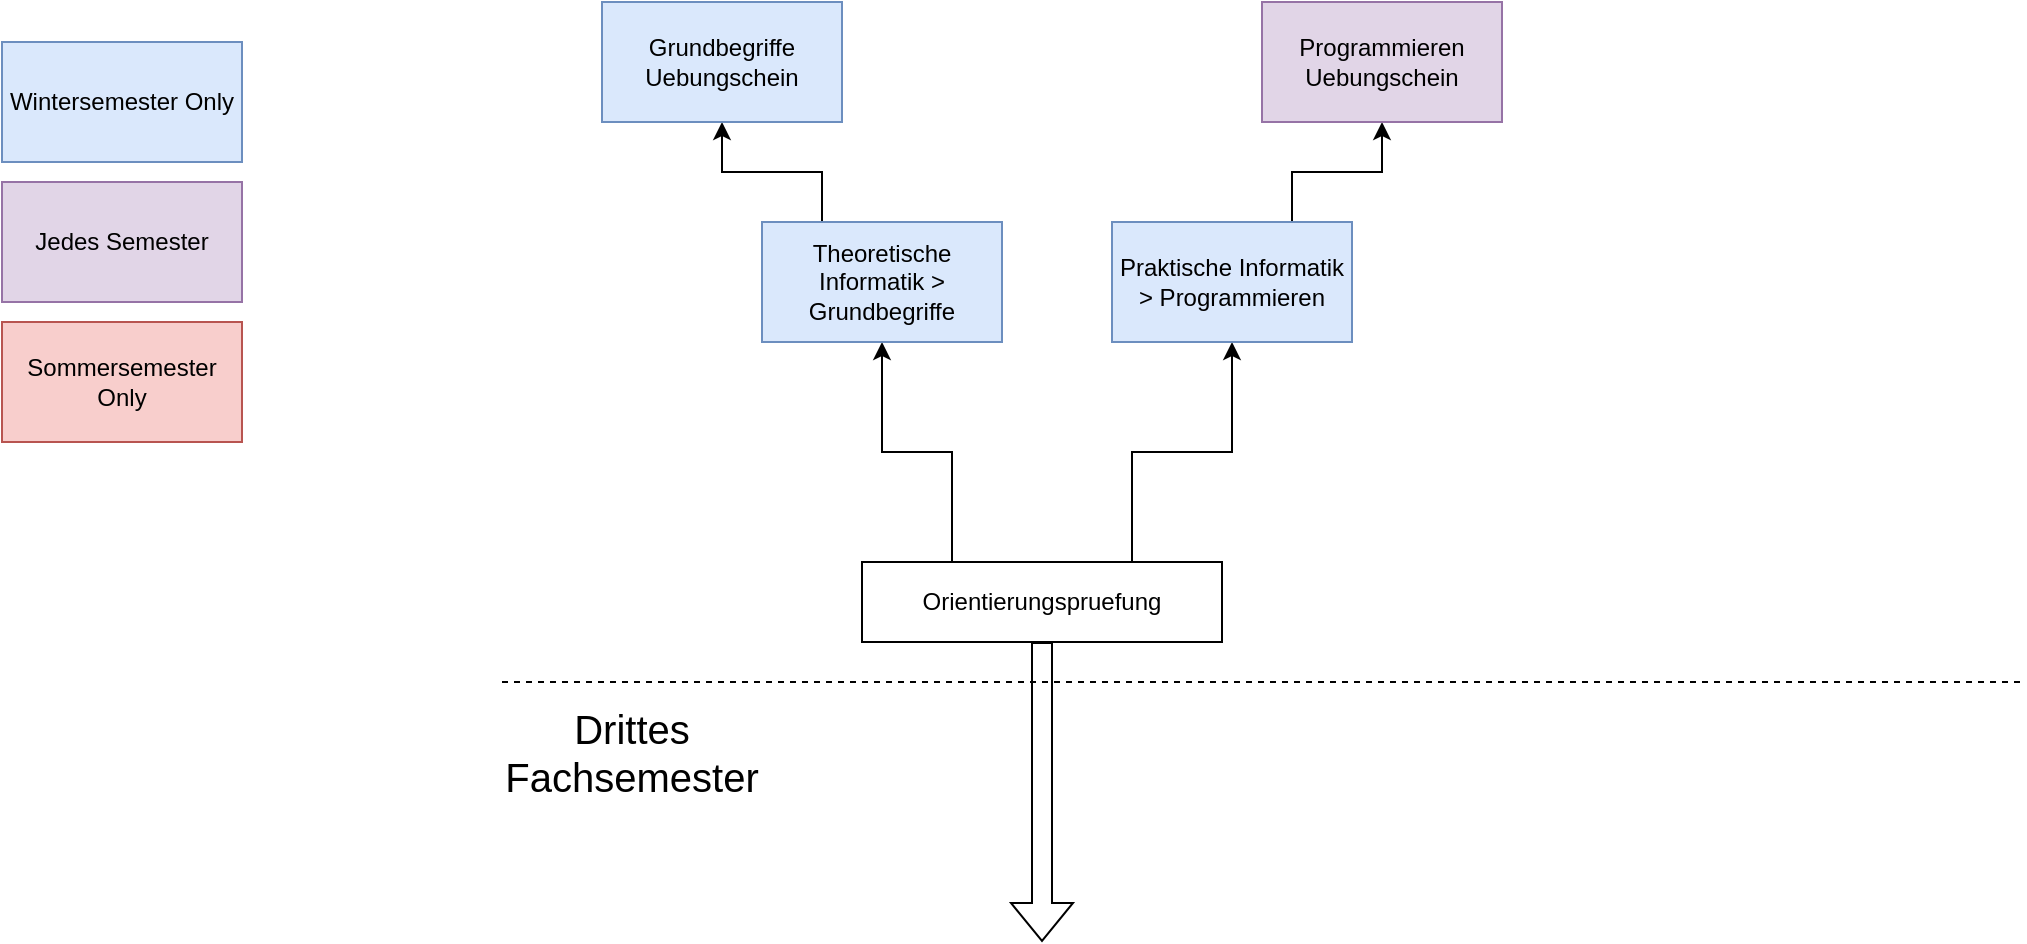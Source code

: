 <mxfile version="21.6.8" type="github">
  <diagram name="Page-1" id="cXineNc4_BZdnzWpEffi">
    <mxGraphModel dx="3521" dy="1182" grid="1" gridSize="10" guides="1" tooltips="1" connect="1" arrows="1" fold="1" page="1" pageScale="1" pageWidth="850" pageHeight="1100" math="0" shadow="0">
      <root>
        <mxCell id="0" />
        <mxCell id="1" parent="0" />
        <mxCell id="Fn3V1fCJzD25pgynjRuv-3" style="edgeStyle=orthogonalEdgeStyle;rounded=0;orthogonalLoop=1;jettySize=auto;html=1;exitX=0.25;exitY=0;exitDx=0;exitDy=0;" edge="1" parent="1" source="Fn3V1fCJzD25pgynjRuv-1" target="Fn3V1fCJzD25pgynjRuv-2">
          <mxGeometry relative="1" as="geometry" />
        </mxCell>
        <mxCell id="Fn3V1fCJzD25pgynjRuv-5" style="edgeStyle=orthogonalEdgeStyle;rounded=0;orthogonalLoop=1;jettySize=auto;html=1;exitX=0.75;exitY=0;exitDx=0;exitDy=0;" edge="1" parent="1" source="Fn3V1fCJzD25pgynjRuv-1" target="Fn3V1fCJzD25pgynjRuv-4">
          <mxGeometry relative="1" as="geometry" />
        </mxCell>
        <mxCell id="Fn3V1fCJzD25pgynjRuv-1" value="Orientierungspruefung" style="rounded=0;whiteSpace=wrap;html=1;" vertex="1" parent="1">
          <mxGeometry x="180" y="780" width="180" height="40" as="geometry" />
        </mxCell>
        <mxCell id="Fn3V1fCJzD25pgynjRuv-8" style="edgeStyle=orthogonalEdgeStyle;rounded=0;orthogonalLoop=1;jettySize=auto;html=1;exitX=0.25;exitY=0;exitDx=0;exitDy=0;" edge="1" parent="1" source="Fn3V1fCJzD25pgynjRuv-2" target="Fn3V1fCJzD25pgynjRuv-6">
          <mxGeometry relative="1" as="geometry" />
        </mxCell>
        <mxCell id="Fn3V1fCJzD25pgynjRuv-2" value="Theoretische Informatik &amp;gt; Grundbegriffe" style="rounded=0;whiteSpace=wrap;html=1;fillColor=#dae8fc;strokeColor=#6c8ebf;" vertex="1" parent="1">
          <mxGeometry x="130" y="610" width="120" height="60" as="geometry" />
        </mxCell>
        <mxCell id="Fn3V1fCJzD25pgynjRuv-9" style="edgeStyle=orthogonalEdgeStyle;rounded=0;orthogonalLoop=1;jettySize=auto;html=1;exitX=0.75;exitY=0;exitDx=0;exitDy=0;entryX=0.5;entryY=1;entryDx=0;entryDy=0;" edge="1" parent="1" source="Fn3V1fCJzD25pgynjRuv-4" target="Fn3V1fCJzD25pgynjRuv-7">
          <mxGeometry relative="1" as="geometry" />
        </mxCell>
        <mxCell id="Fn3V1fCJzD25pgynjRuv-4" value="Praktische Informatik &amp;gt; Programmieren" style="rounded=0;whiteSpace=wrap;html=1;fillColor=#dae8fc;strokeColor=#6c8ebf;" vertex="1" parent="1">
          <mxGeometry x="305" y="610" width="120" height="60" as="geometry" />
        </mxCell>
        <mxCell id="Fn3V1fCJzD25pgynjRuv-6" value="Grundbegriffe Uebungschein" style="rounded=0;whiteSpace=wrap;html=1;fillColor=#dae8fc;strokeColor=#6c8ebf;" vertex="1" parent="1">
          <mxGeometry x="50" y="500" width="120" height="60" as="geometry" />
        </mxCell>
        <mxCell id="Fn3V1fCJzD25pgynjRuv-7" value="Programmieren Uebungschein" style="rounded=0;whiteSpace=wrap;html=1;fillColor=#e1d5e7;strokeColor=#9673a6;" vertex="1" parent="1">
          <mxGeometry x="380" y="500" width="120" height="60" as="geometry" />
        </mxCell>
        <mxCell id="Fn3V1fCJzD25pgynjRuv-12" value="" style="endArrow=none;dashed=1;html=1;rounded=0;" edge="1" parent="1">
          <mxGeometry width="50" height="50" relative="1" as="geometry">
            <mxPoint y="840" as="sourcePoint" />
            <mxPoint x="760" y="840" as="targetPoint" />
          </mxGeometry>
        </mxCell>
        <mxCell id="Fn3V1fCJzD25pgynjRuv-13" value="" style="shape=flexArrow;endArrow=classic;html=1;rounded=0;exitX=0.5;exitY=1;exitDx=0;exitDy=0;" edge="1" parent="1" source="Fn3V1fCJzD25pgynjRuv-1">
          <mxGeometry width="50" height="50" relative="1" as="geometry">
            <mxPoint x="270" y="940" as="sourcePoint" />
            <mxPoint x="270" y="970" as="targetPoint" />
          </mxGeometry>
        </mxCell>
        <mxCell id="Fn3V1fCJzD25pgynjRuv-14" value="Drittes Fachsemester" style="text;html=1;strokeColor=none;fillColor=none;align=center;verticalAlign=middle;whiteSpace=wrap;rounded=0;fontSize=20;" vertex="1" parent="1">
          <mxGeometry y="850" width="130" height="50" as="geometry" />
        </mxCell>
        <mxCell id="Fn3V1fCJzD25pgynjRuv-16" value="Wintersemester Only" style="rounded=0;whiteSpace=wrap;html=1;fillColor=#dae8fc;strokeColor=#6c8ebf;" vertex="1" parent="1">
          <mxGeometry x="-250" y="520" width="120" height="60" as="geometry" />
        </mxCell>
        <mxCell id="Fn3V1fCJzD25pgynjRuv-17" value="Jedes Semester" style="rounded=0;whiteSpace=wrap;html=1;fillColor=#e1d5e7;strokeColor=#9673a6;" vertex="1" parent="1">
          <mxGeometry x="-250" y="590" width="120" height="60" as="geometry" />
        </mxCell>
        <mxCell id="Fn3V1fCJzD25pgynjRuv-18" value="Sommersemester Only" style="rounded=0;whiteSpace=wrap;html=1;fillColor=#f8cecc;strokeColor=#b85450;" vertex="1" parent="1">
          <mxGeometry x="-250" y="660" width="120" height="60" as="geometry" />
        </mxCell>
      </root>
    </mxGraphModel>
  </diagram>
</mxfile>

